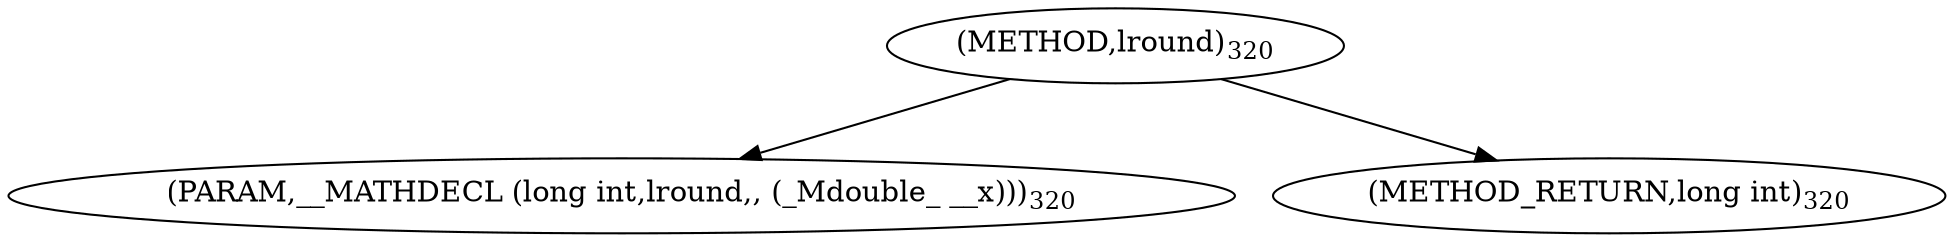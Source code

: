 digraph "lround" {  
"6417" [label = <(METHOD,lround)<SUB>320</SUB>> ]
"6418" [label = <(PARAM,__MATHDECL (long int,lround,, (_Mdouble_ __x)))<SUB>320</SUB>> ]
"6419" [label = <(METHOD_RETURN,long int)<SUB>320</SUB>> ]
  "6417" -> "6418" 
  "6417" -> "6419" 
}
